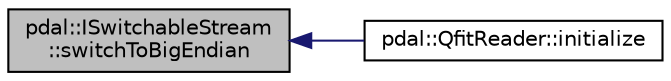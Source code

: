digraph "pdal::ISwitchableStream::switchToBigEndian"
{
  edge [fontname="Helvetica",fontsize="10",labelfontname="Helvetica",labelfontsize="10"];
  node [fontname="Helvetica",fontsize="10",shape=record];
  rankdir="LR";
  Node1 [label="pdal::ISwitchableStream\l::switchToBigEndian",height=0.2,width=0.4,color="black", fillcolor="grey75", style="filled", fontcolor="black"];
  Node1 -> Node2 [dir="back",color="midnightblue",fontsize="10",style="solid",fontname="Helvetica"];
  Node2 [label="pdal::QfitReader::initialize",height=0.2,width=0.4,color="black", fillcolor="white", style="filled",URL="$classpdal_1_1QfitReader.html#a81d93152d11c5847fd6ad63dfb1558e4"];
}
